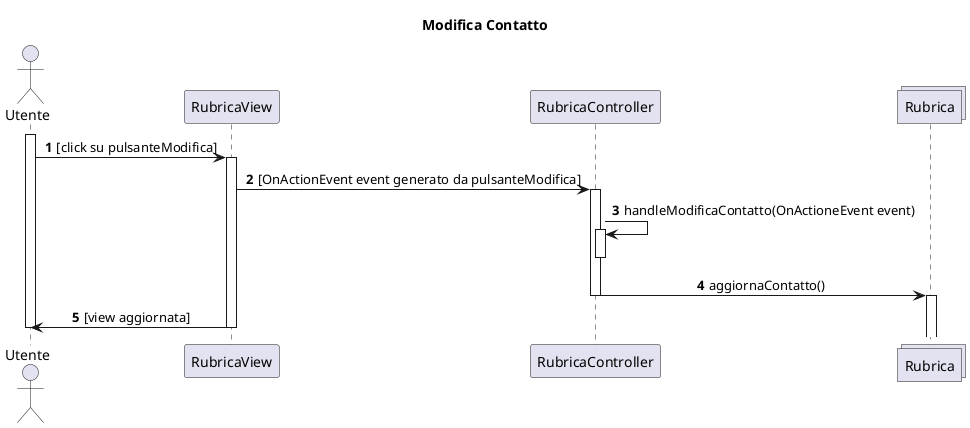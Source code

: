 @startuml
title Modifica Contatto
autonumber
actor Utente
participant RubricaView
participant RubricaController
collections Rubrica
activate Utente
skinparam sequenceMessageAlign center
Utente->RubricaView: [click su pulsanteModifica]
activate RubricaView
RubricaView->RubricaController: [OnActionEvent event generato da pulsanteModifica]
activate RubricaController
RubricaController -> RubricaController:handleModificaContatto(OnActioneEvent event)
activate RubricaController
deactivate RubricaController
RubricaController->Rubrica: aggiornaContatto()
deactivate RubricaController
activate Rubrica
deactivate Rubrica
RubricaView->Utente:[view aggiornata]
deactivate RubricaView
deactivate Utente

@enduml
